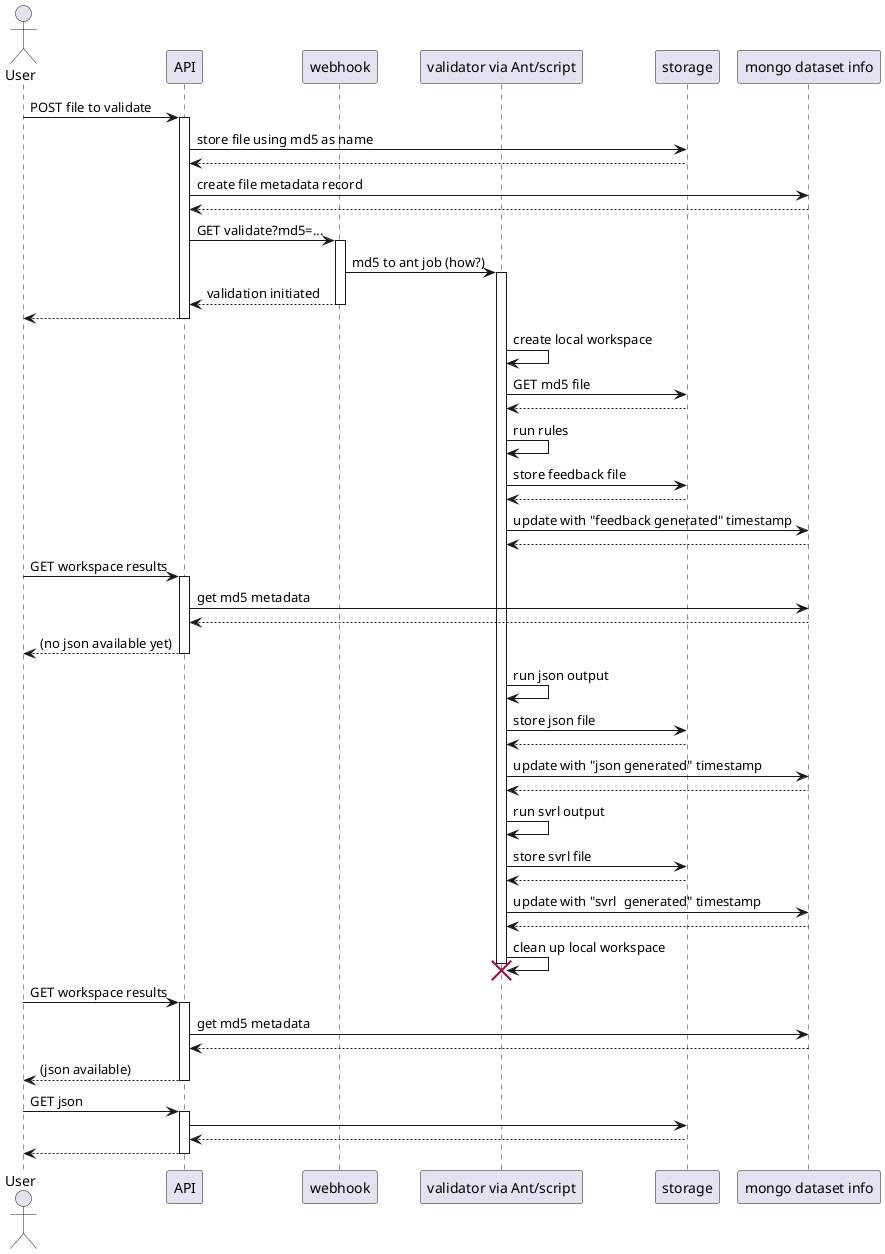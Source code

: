 @startuml
actor User
participant API
participant webhook
participant "validator via Ant/script" as validator
participant storage
participant "mongo dataset info" as mongo

User -> API: POST file to validate
activate API
API -> storage: store file using md5 as name
storage --> API

API -> mongo: create file metadata record
mongo --> API

API -> webhook: GET validate?md5=...
activate webhook
webhook -> validator: md5 to ant job (how?)
activate validator

webhook --> API: validation initiated
deactivate webhook
API --> User
deactivate API

validator -> validator: create local workspace
validator -> storage: GET md5 file
storage --> validator

validator -> validator: run rules
validator -> storage: store feedback file
storage --> validator
validator -> mongo: update with "feedback generated" timestamp
mongo --> validator

User -> API: GET workspace results
activate API
API -> mongo: get md5 metadata
mongo --> API
API --> User: (no json available yet)
deactivate API

validator -> validator: run json output
validator -> storage: store json file
storage --> validator
validator -> mongo: update with "json generated" timestamp
mongo --> validator

validator -> validator: run svrl output
validator -> storage: store svrl file
storage --> validator
validator -> mongo: update with "svrl  generated" timestamp
mongo --> validator

validator -> validator: clean up local workspace

destroy validator

User -> API: GET workspace results
activate API
API -> mongo: get md5 metadata
mongo --> API
API --> User: (json available)
deactivate API

User -> API: GET json
activate API
API -> storage
storage --> API
API --> User
deactivate API

@enduml
